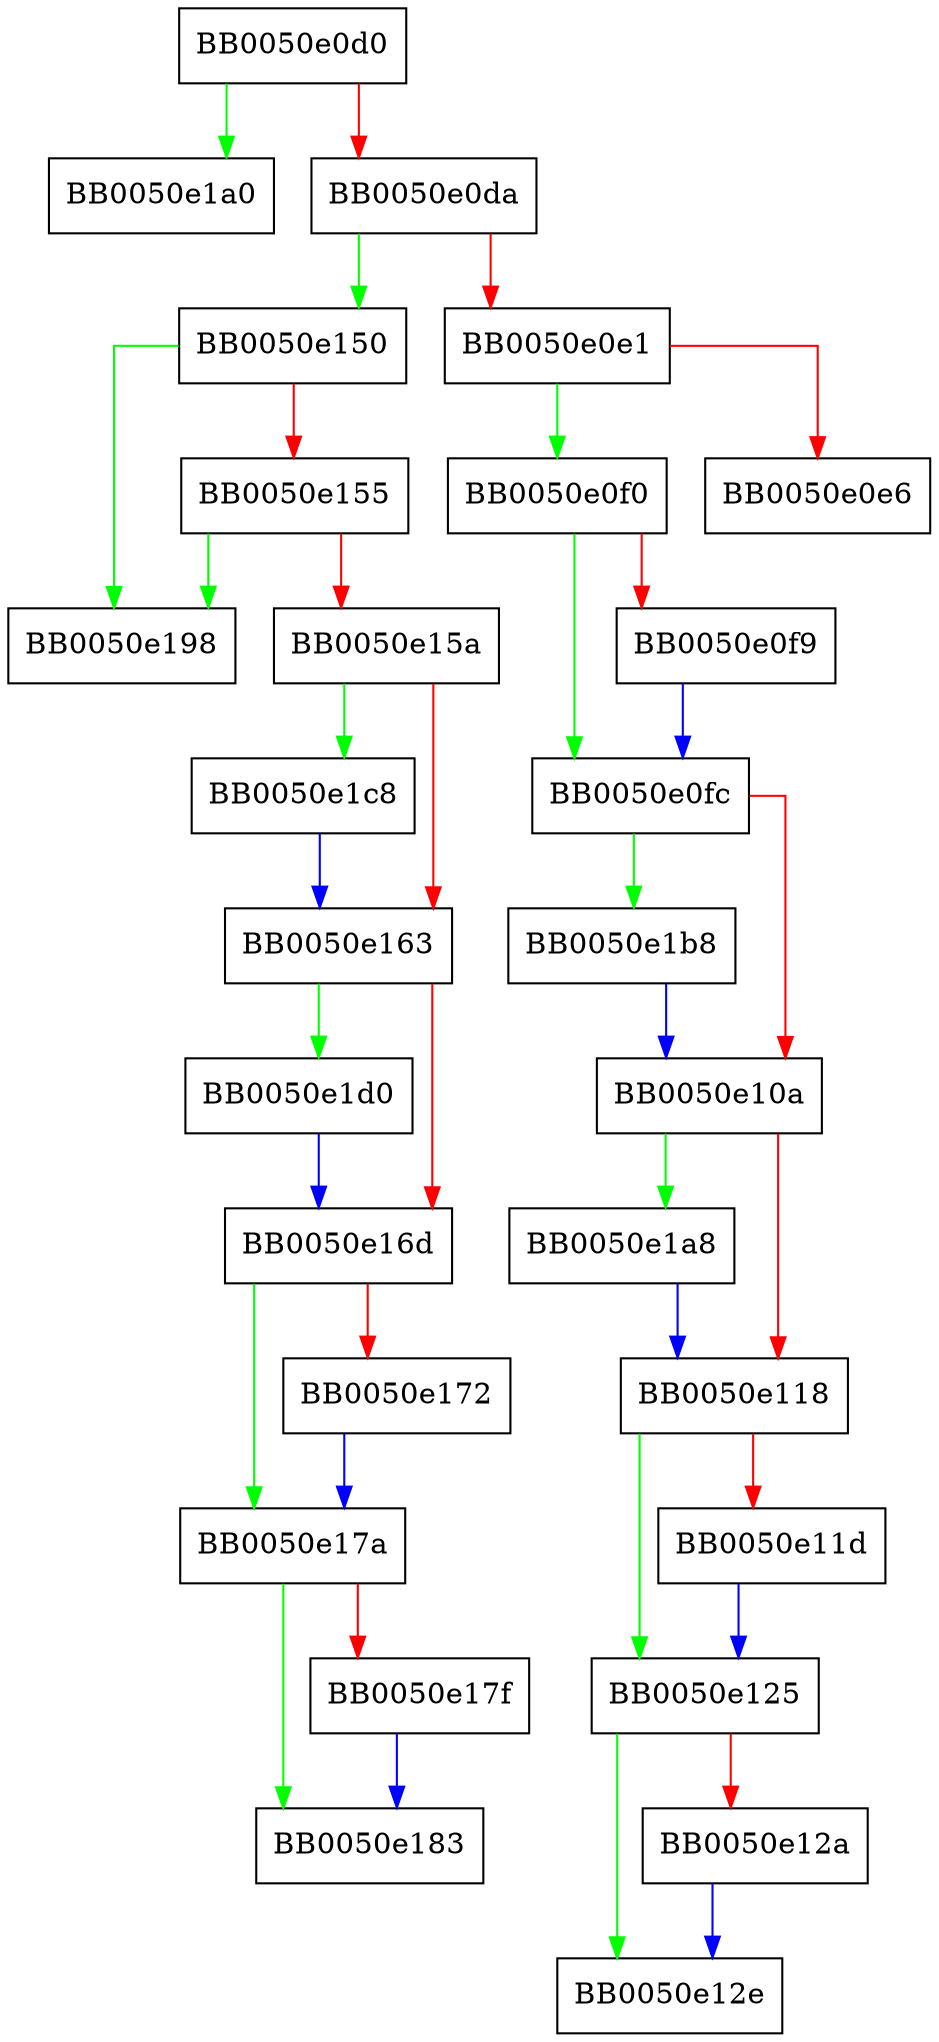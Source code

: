 digraph ossl_quic_cfq_mark_lost {
  node [shape="box"];
  graph [splines=ortho];
  BB0050e0d0 -> BB0050e1a0 [color="green"];
  BB0050e0d0 -> BB0050e0da [color="red"];
  BB0050e0da -> BB0050e150 [color="green"];
  BB0050e0da -> BB0050e0e1 [color="red"];
  BB0050e0e1 -> BB0050e0f0 [color="green"];
  BB0050e0e1 -> BB0050e0e6 [color="red"];
  BB0050e0f0 -> BB0050e0fc [color="green"];
  BB0050e0f0 -> BB0050e0f9 [color="red"];
  BB0050e0f9 -> BB0050e0fc [color="blue"];
  BB0050e0fc -> BB0050e1b8 [color="green"];
  BB0050e0fc -> BB0050e10a [color="red"];
  BB0050e10a -> BB0050e1a8 [color="green"];
  BB0050e10a -> BB0050e118 [color="red"];
  BB0050e118 -> BB0050e125 [color="green"];
  BB0050e118 -> BB0050e11d [color="red"];
  BB0050e11d -> BB0050e125 [color="blue"];
  BB0050e125 -> BB0050e12e [color="green"];
  BB0050e125 -> BB0050e12a [color="red"];
  BB0050e12a -> BB0050e12e [color="blue"];
  BB0050e150 -> BB0050e198 [color="green"];
  BB0050e150 -> BB0050e155 [color="red"];
  BB0050e155 -> BB0050e198 [color="green"];
  BB0050e155 -> BB0050e15a [color="red"];
  BB0050e15a -> BB0050e1c8 [color="green"];
  BB0050e15a -> BB0050e163 [color="red"];
  BB0050e163 -> BB0050e1d0 [color="green"];
  BB0050e163 -> BB0050e16d [color="red"];
  BB0050e16d -> BB0050e17a [color="green"];
  BB0050e16d -> BB0050e172 [color="red"];
  BB0050e172 -> BB0050e17a [color="blue"];
  BB0050e17a -> BB0050e183 [color="green"];
  BB0050e17a -> BB0050e17f [color="red"];
  BB0050e17f -> BB0050e183 [color="blue"];
  BB0050e1a8 -> BB0050e118 [color="blue"];
  BB0050e1b8 -> BB0050e10a [color="blue"];
  BB0050e1c8 -> BB0050e163 [color="blue"];
  BB0050e1d0 -> BB0050e16d [color="blue"];
}